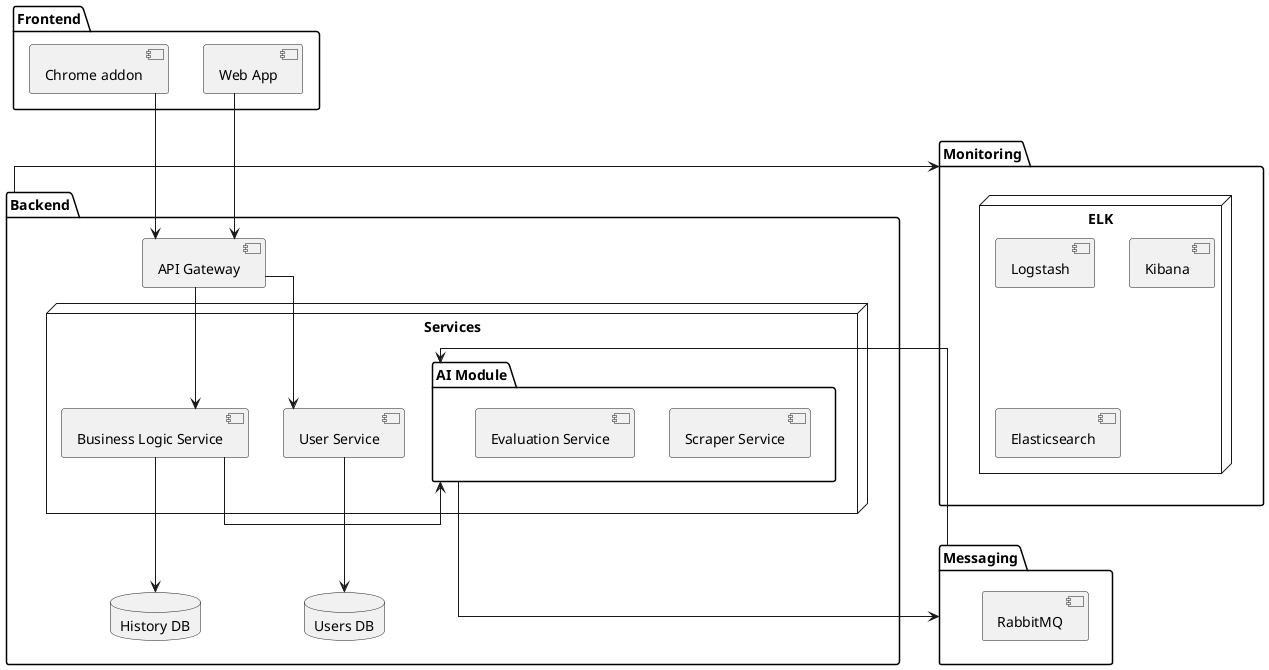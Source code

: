 @startuml

skinparam defaultTextAlignment center
skinparam linetype ortho
package "Frontend" {
    [Web App]
    [Chrome addon]
}
package "Messaging" {
    [RabbitMQ]
}
package "Backend" {
    [API Gateway]
    node "Services" {
    [User Service]
    [Business Logic Service]
    package "AI Module" {
    [Scraper Service]
    [Evaluation Service]
    }
}
    database "Users DB" as usersdb
    database "History DB" as histdb
}
package "Monitoring" {
    node "ELK" {
        [Logstash]
        [Kibana]
        [Elasticsearch]
    }
}
[Web App] -down-> [API Gateway]
[Chrome addon] -down-> [API Gateway]
[API Gateway] -down-> [Business Logic Service]
[API Gateway] -down-> [User Service]
"Backend" ->"Monitoring"
[User Service] -down-> usersdb
[Business Logic Service] -down-> histdb
[Business Logic Service] -right-> "AI Module"
"AI Module" --> "Messaging"
"Messaging" --> "AI Module"
@enduml
